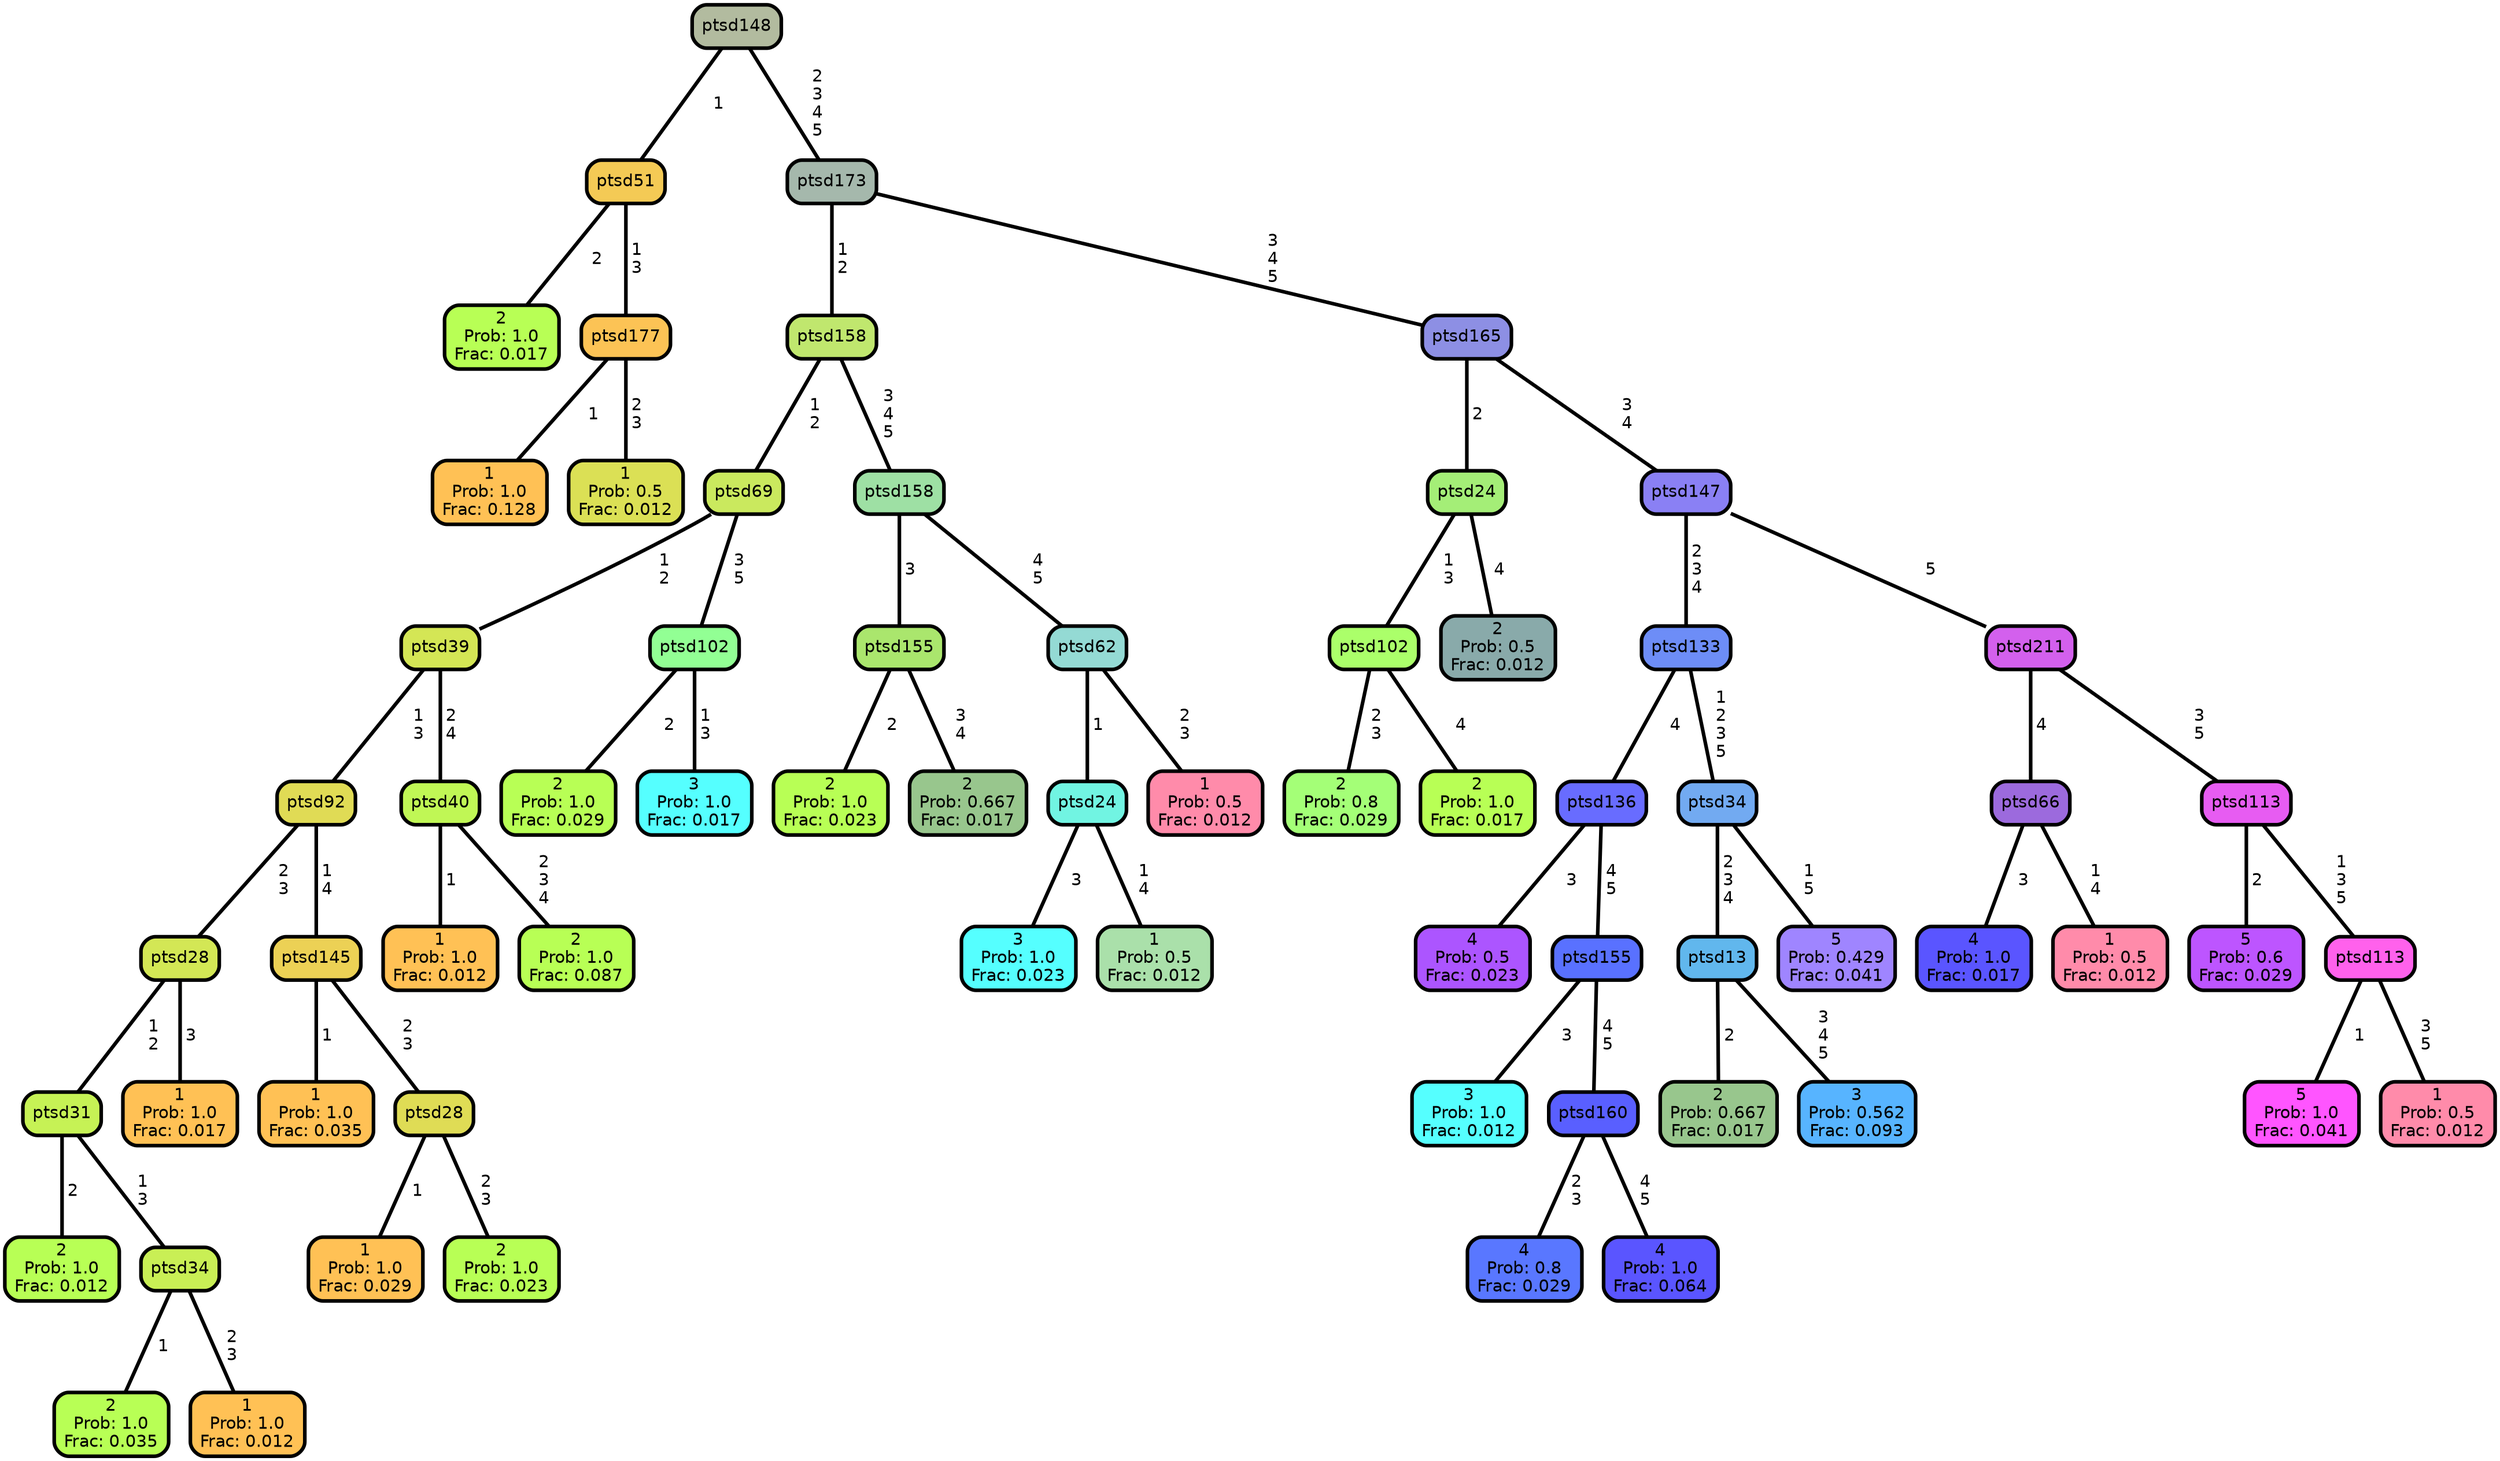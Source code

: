 graph Tree {
node [shape=box, style="filled, rounded",color="black",penwidth="3",fontcolor="black",                 fontname=helvetica] ;
graph [ranksep="0 equally", splines=straight,                 bgcolor=transparent, dpi=200] ;
edge [fontname=helvetica, color=black] ;
0 [label="2
Prob: 1.0
Frac: 0.017", fillcolor="#b8ff55"] ;
1 [label="ptsd51", fillcolor="#f4ca55"] ;
2 [label="1
Prob: 1.0
Frac: 0.128", fillcolor="#ffc155"] ;
3 [label="ptsd177", fillcolor="#fcc355"] ;
4 [label="1
Prob: 0.5
Frac: 0.012", fillcolor="#dbe055"] ;
5 [label="ptsd148", fillcolor="#b2bb9f"] ;
6 [label="2
Prob: 1.0
Frac: 0.012", fillcolor="#b8ff55"] ;
7 [label="ptsd31", fillcolor="#c6f255"] ;
8 [label="2
Prob: 1.0
Frac: 0.035", fillcolor="#b8ff55"] ;
9 [label="ptsd34", fillcolor="#c9ef55"] ;
10 [label="1
Prob: 1.0
Frac: 0.012", fillcolor="#ffc155"] ;
11 [label="ptsd28", fillcolor="#d3e755"] ;
12 [label="1
Prob: 1.0
Frac: 0.017", fillcolor="#ffc155"] ;
13 [label="ptsd92", fillcolor="#e0db55"] ;
14 [label="1
Prob: 1.0
Frac: 0.035", fillcolor="#ffc155"] ;
15 [label="ptsd145", fillcolor="#ecd155"] ;
16 [label="1
Prob: 1.0
Frac: 0.029", fillcolor="#ffc155"] ;
17 [label="ptsd28", fillcolor="#dfdc55"] ;
18 [label="2
Prob: 1.0
Frac: 0.023", fillcolor="#b8ff55"] ;
19 [label="ptsd39", fillcolor="#d4e655"] ;
20 [label="1
Prob: 1.0
Frac: 0.012", fillcolor="#ffc155"] ;
21 [label="ptsd40", fillcolor="#c0f755"] ;
22 [label="2
Prob: 1.0
Frac: 0.087", fillcolor="#b8ff55"] ;
23 [label="ptsd69", fillcolor="#cae95e"] ;
24 [label="2
Prob: 1.0
Frac: 0.029", fillcolor="#b8ff55"] ;
25 [label="ptsd102", fillcolor="#92ff94"] ;
26 [label="3
Prob: 1.0
Frac: 0.017", fillcolor="#55ffff"] ;
27 [label="ptsd158", fillcolor="#c0e76e"] ;
28 [label="2
Prob: 1.0
Frac: 0.023", fillcolor="#b8ff55"] ;
29 [label="ptsd155", fillcolor="#aae66d"] ;
30 [label="2
Prob: 0.667
Frac: 0.017", fillcolor="#98c68d"] ;
31 [label="ptsd158", fillcolor="#9ee0a4"] ;
32 [label="3
Prob: 1.0
Frac: 0.023", fillcolor="#55ffff"] ;
33 [label="ptsd24", fillcolor="#71f4e2"] ;
34 [label="1
Prob: 0.5
Frac: 0.012", fillcolor="#aae0aa"] ;
35 [label="ptsd62", fillcolor="#94dad4"] ;
36 [label="1
Prob: 0.5
Frac: 0.012", fillcolor="#ff8baa"] ;
37 [label="ptsd173", fillcolor="#a5b8ac"] ;
38 [label="2
Prob: 0.8
Frac: 0.029", fillcolor="#a4ff77"] ;
39 [label="ptsd102", fillcolor="#abff6a"] ;
40 [label="2
Prob: 1.0
Frac: 0.017", fillcolor="#b8ff55"] ;
41 [label="ptsd24", fillcolor="#a4ee77"] ;
42 [label="2
Prob: 0.5
Frac: 0.012", fillcolor="#89aaaa"] ;
43 [label="ptsd165", fillcolor="#8d8fe4"] ;
44 [label="4
Prob: 0.5
Frac: 0.023", fillcolor="#ac55ff"] ;
45 [label="ptsd136", fillcolor="#686cff"] ;
46 [label="3
Prob: 1.0
Frac: 0.012", fillcolor="#55ffff"] ;
47 [label="ptsd155", fillcolor="#5971ff"] ;
48 [label="4
Prob: 0.8
Frac: 0.029", fillcolor="#5977ff"] ;
49 [label="ptsd160", fillcolor="#595fff"] ;
50 [label="4
Prob: 1.0
Frac: 0.064", fillcolor="#5a55ff"] ;
51 [label="ptsd133", fillcolor="#6d8df7"] ;
52 [label="2
Prob: 0.667
Frac: 0.017", fillcolor="#98c68d"] ;
53 [label="ptsd13", fillcolor="#61b7ed"] ;
54 [label="3
Prob: 0.562
Frac: 0.093", fillcolor="#57b4ff"] ;
55 [label="ptsd34", fillcolor="#72aaf1"] ;
56 [label="5
Prob: 0.429
Frac: 0.041", fillcolor="#9f85ff"] ;
57 [label="ptsd147", fillcolor="#8a80f4"] ;
58 [label="4
Prob: 1.0
Frac: 0.017", fillcolor="#5a55ff"] ;
59 [label="ptsd66", fillcolor="#9c6add"] ;
60 [label="1
Prob: 0.5
Frac: 0.012", fillcolor="#ff8baa"] ;
61 [label="ptsd211", fillcolor="#d360ed"] ;
62 [label="5
Prob: 0.6
Frac: 0.029", fillcolor="#bd55ff"] ;
63 [label="ptsd113", fillcolor="#e75cf2"] ;
64 [label="5
Prob: 1.0
Frac: 0.041", fillcolor="#ff55ff"] ;
65 [label="ptsd113", fillcolor="#ff61ec"] ;
66 [label="1
Prob: 0.5
Frac: 0.012", fillcolor="#ff8baa"] ;
1 -- 0 [label=" 2",penwidth=3] ;
1 -- 3 [label=" 1\n 3",penwidth=3] ;
3 -- 2 [label=" 1",penwidth=3] ;
3 -- 4 [label=" 2\n 3",penwidth=3] ;
5 -- 1 [label=" 1",penwidth=3] ;
5 -- 37 [label=" 2\n 3\n 4\n 5",penwidth=3] ;
7 -- 6 [label=" 2",penwidth=3] ;
7 -- 9 [label=" 1\n 3",penwidth=3] ;
9 -- 8 [label=" 1",penwidth=3] ;
9 -- 10 [label=" 2\n 3",penwidth=3] ;
11 -- 7 [label=" 1\n 2",penwidth=3] ;
11 -- 12 [label=" 3",penwidth=3] ;
13 -- 11 [label=" 2\n 3",penwidth=3] ;
13 -- 15 [label=" 1\n 4",penwidth=3] ;
15 -- 14 [label=" 1",penwidth=3] ;
15 -- 17 [label=" 2\n 3",penwidth=3] ;
17 -- 16 [label=" 1",penwidth=3] ;
17 -- 18 [label=" 2\n 3",penwidth=3] ;
19 -- 13 [label=" 1\n 3",penwidth=3] ;
19 -- 21 [label=" 2\n 4",penwidth=3] ;
21 -- 20 [label=" 1",penwidth=3] ;
21 -- 22 [label=" 2\n 3\n 4",penwidth=3] ;
23 -- 19 [label=" 1\n 2",penwidth=3] ;
23 -- 25 [label=" 3\n 5",penwidth=3] ;
25 -- 24 [label=" 2",penwidth=3] ;
25 -- 26 [label=" 1\n 3",penwidth=3] ;
27 -- 23 [label=" 1\n 2",penwidth=3] ;
27 -- 31 [label=" 3\n 4\n 5",penwidth=3] ;
29 -- 28 [label=" 2",penwidth=3] ;
29 -- 30 [label=" 3\n 4",penwidth=3] ;
31 -- 29 [label=" 3",penwidth=3] ;
31 -- 35 [label=" 4\n 5",penwidth=3] ;
33 -- 32 [label=" 3",penwidth=3] ;
33 -- 34 [label=" 1\n 4",penwidth=3] ;
35 -- 33 [label=" 1",penwidth=3] ;
35 -- 36 [label=" 2\n 3",penwidth=3] ;
37 -- 27 [label=" 1\n 2",penwidth=3] ;
37 -- 43 [label=" 3\n 4\n 5",penwidth=3] ;
39 -- 38 [label=" 2\n 3",penwidth=3] ;
39 -- 40 [label=" 4",penwidth=3] ;
41 -- 39 [label=" 1\n 3",penwidth=3] ;
41 -- 42 [label=" 4",penwidth=3] ;
43 -- 41 [label=" 2",penwidth=3] ;
43 -- 57 [label=" 3\n 4",penwidth=3] ;
45 -- 44 [label=" 3",penwidth=3] ;
45 -- 47 [label=" 4\n 5",penwidth=3] ;
47 -- 46 [label=" 3",penwidth=3] ;
47 -- 49 [label=" 4\n 5",penwidth=3] ;
49 -- 48 [label=" 2\n 3",penwidth=3] ;
49 -- 50 [label=" 4\n 5",penwidth=3] ;
51 -- 45 [label=" 4",penwidth=3] ;
51 -- 55 [label=" 1\n 2\n 3\n 5",penwidth=3] ;
53 -- 52 [label=" 2",penwidth=3] ;
53 -- 54 [label=" 3\n 4\n 5",penwidth=3] ;
55 -- 53 [label=" 2\n 3\n 4",penwidth=3] ;
55 -- 56 [label=" 1\n 5",penwidth=3] ;
57 -- 51 [label=" 2\n 3\n 4",penwidth=3] ;
57 -- 61 [label=" 5",penwidth=3] ;
59 -- 58 [label=" 3",penwidth=3] ;
59 -- 60 [label=" 1\n 4",penwidth=3] ;
61 -- 59 [label=" 4",penwidth=3] ;
61 -- 63 [label=" 3\n 5",penwidth=3] ;
63 -- 62 [label=" 2",penwidth=3] ;
63 -- 65 [label=" 1\n 3\n 5",penwidth=3] ;
65 -- 64 [label=" 1",penwidth=3] ;
65 -- 66 [label=" 3\n 5",penwidth=3] ;
{rank = same;}}